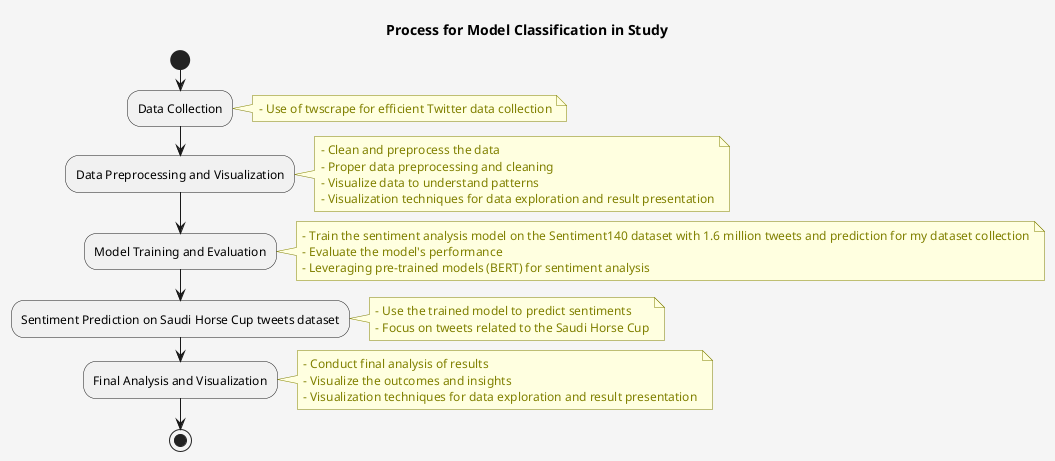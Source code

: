 @startuml
!define RECTANGLE rect
!define NOTE left note
!define RECTANGLE_COLOR white

skinparam backgroundColor #F5F5F5
skinparam handwritten false
skinparam DefaultFontName Arial
skinparam DefaultFontSize 12
skinparam node {
    BackgroundColor #DDEEFF
    BorderColor #000080
    FontColor #000080
    FontSize 12
    FontStyle bold
}

skinparam note {
    BackgroundColor #FFFFE0
    BorderColor #808000
    FontColor #808000
    FontSize 12
}

title Process for Model Classification in Study


start

:Data Collection;
note right
  - Use of twscrape for efficient Twitter data collection
end note

:Data Preprocessing and Visualization;
note right
  - Clean and preprocess the data
  - Proper data preprocessing and cleaning
  - Visualize data to understand patterns
  - Visualization techniques for data exploration and result presentation
end note


:Model Training and Evaluation;
note right
  - Train the sentiment analysis model on the Sentiment140 dataset with 1.6 million tweets and prediction for my dataset collection
  - Evaluate the model's performance
  - Leveraging pre-trained models (BERT) for sentiment analysis
end note

:Sentiment Prediction on Saudi Horse Cup tweets dataset;
note right
  - Use the trained model to predict sentiments
  - Focus on tweets related to the Saudi Horse Cup
end note

:Final Analysis and Visualization;
note right
  - Conduct final analysis of results
  - Visualize the outcomes and insights
  - Visualization techniques for data exploration and result presentation
end note

stop

@enduml
